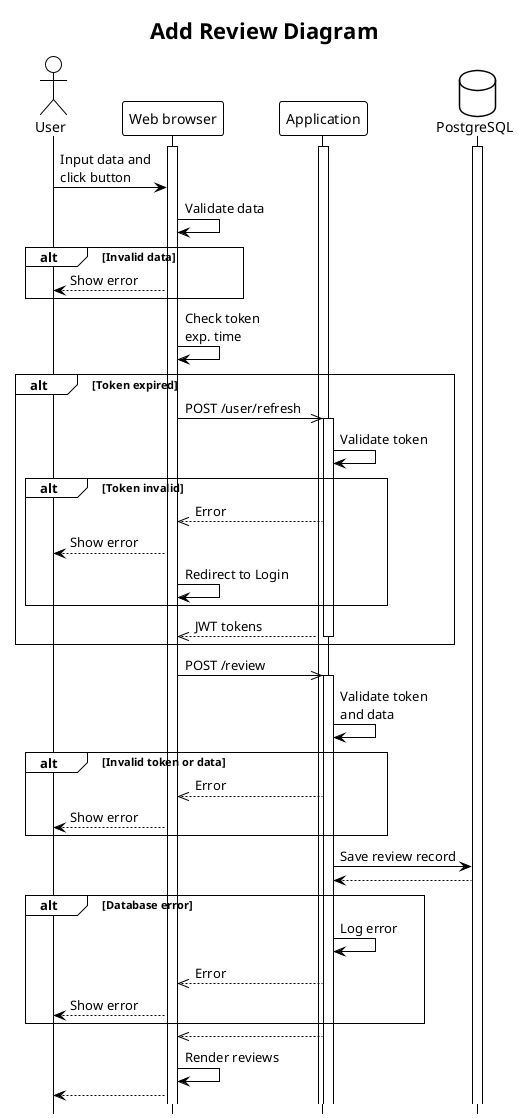 @startuml sequence_add_review_diagram

!theme plain
hide footbox

title Add Review Diagram

' definitions

actor User
participant "Web browser" as Browser
participant Application as App
database PostgreSQL as DB

activate App
activate DB
activate Browser

' diagram

' start interaction
User -> Browser: Input data and\nclick button
Browser -> Browser: Validate data

alt Invalid data
    User <-- Browser: Show error
end

' add to Cart
Browser -> Browser: Check token\nexp. time

alt Token expired
    Browser ->> App ++: POST /user/refresh
    App -> App: Validate token
    alt Token invalid
        Browser <<-- App: Error
        User <-- Browser: Show error
        Browser -> Browser: Redirect to Login
    end
    return JWT tokens
end

Browser ->> App ++: POST /review

App -> App: Validate token\nand data

alt Invalid token or data
    Browser <<-- App: Error
    User <-- Browser: Show error
end

App -> DB: Save review record
App <-- DB

alt Database error
    App -> App: Log error
    Browser <<-- App: Error
    User <-- Browser: Show error
end

Browser <<-- App
Browser -> Browser: Render reviews
User <-- Browser

@enduml